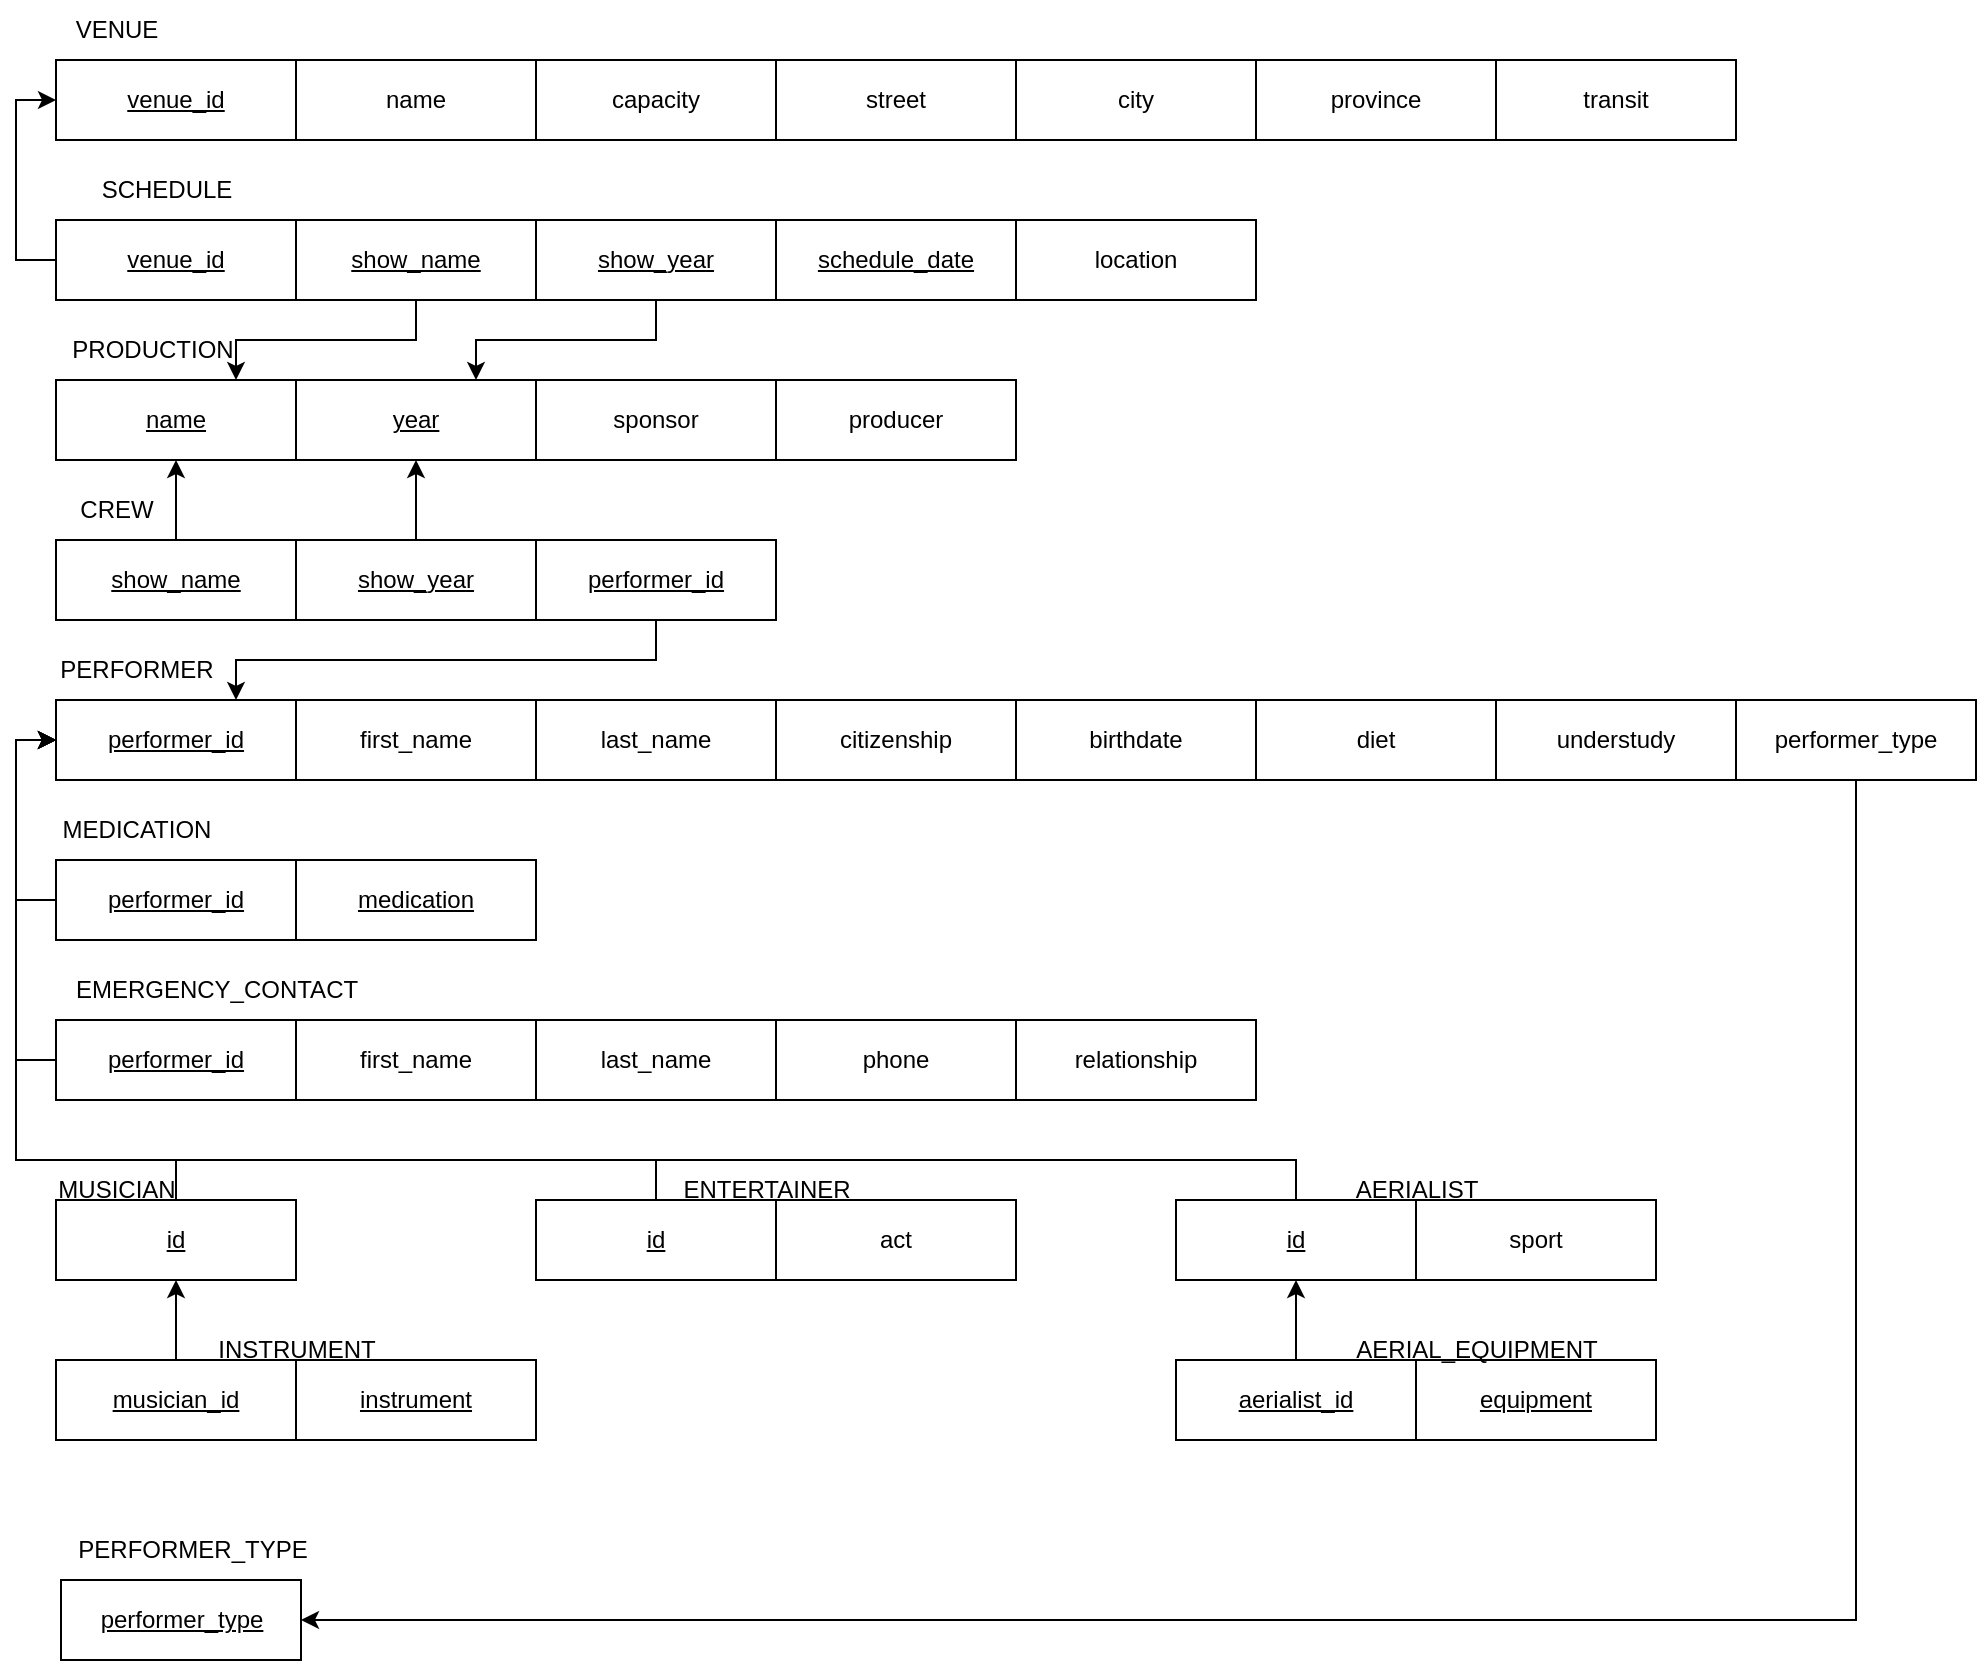 <mxfile version="21.8.2" type="device">
  <diagram name="Page-1" id="vdtrf7RW4AtSxyo4fnbC">
    <mxGraphModel dx="1036" dy="614" grid="1" gridSize="10" guides="1" tooltips="1" connect="1" arrows="1" fold="1" page="1" pageScale="1" pageWidth="850" pageHeight="1100" math="0" shadow="0">
      <root>
        <mxCell id="0" />
        <mxCell id="1" parent="0" />
        <mxCell id="RCJvMqMgaeHjAZwMG_OY-54" value="&lt;u&gt;performer_id&lt;/u&gt;" style="rounded=0;whiteSpace=wrap;html=1;" parent="1" vertex="1">
          <mxGeometry x="40" y="360" width="120" height="40" as="geometry" />
        </mxCell>
        <mxCell id="RCJvMqMgaeHjAZwMG_OY-55" value="first_name" style="rounded=0;whiteSpace=wrap;html=1;" parent="1" vertex="1">
          <mxGeometry x="160" y="360" width="120" height="40" as="geometry" />
        </mxCell>
        <mxCell id="RCJvMqMgaeHjAZwMG_OY-56" value="last_name" style="rounded=0;whiteSpace=wrap;html=1;" parent="1" vertex="1">
          <mxGeometry x="280" y="360" width="120" height="40" as="geometry" />
        </mxCell>
        <mxCell id="RCJvMqMgaeHjAZwMG_OY-57" value="citizenship" style="rounded=0;whiteSpace=wrap;html=1;" parent="1" vertex="1">
          <mxGeometry x="400" y="360" width="120" height="40" as="geometry" />
        </mxCell>
        <mxCell id="RCJvMqMgaeHjAZwMG_OY-58" value="birthdate" style="rounded=0;whiteSpace=wrap;html=1;" parent="1" vertex="1">
          <mxGeometry x="520" y="360" width="120" height="40" as="geometry" />
        </mxCell>
        <mxCell id="RCJvMqMgaeHjAZwMG_OY-59" value="diet" style="rounded=0;whiteSpace=wrap;html=1;" parent="1" vertex="1">
          <mxGeometry x="640" y="360" width="120" height="40" as="geometry" />
        </mxCell>
        <mxCell id="RCJvMqMgaeHjAZwMG_OY-60" value="understudy" style="rounded=0;whiteSpace=wrap;html=1;" parent="1" vertex="1">
          <mxGeometry x="760" y="360" width="120" height="40" as="geometry" />
        </mxCell>
        <mxCell id="RCJvMqMgaeHjAZwMG_OY-130" style="edgeStyle=orthogonalEdgeStyle;rounded=0;orthogonalLoop=1;jettySize=auto;html=1;exitX=0.5;exitY=1;exitDx=0;exitDy=0;entryX=1;entryY=0.5;entryDx=0;entryDy=0;" parent="1" source="RCJvMqMgaeHjAZwMG_OY-61" target="RCJvMqMgaeHjAZwMG_OY-128" edge="1">
          <mxGeometry relative="1" as="geometry" />
        </mxCell>
        <mxCell id="RCJvMqMgaeHjAZwMG_OY-61" value="performer_type" style="rounded=0;whiteSpace=wrap;html=1;" parent="1" vertex="1">
          <mxGeometry x="880" y="360" width="120" height="40" as="geometry" />
        </mxCell>
        <mxCell id="RCJvMqMgaeHjAZwMG_OY-62" value="&lt;u&gt;venue_id&lt;/u&gt;" style="rounded=0;whiteSpace=wrap;html=1;" parent="1" vertex="1">
          <mxGeometry x="40" y="40" width="120" height="40" as="geometry" />
        </mxCell>
        <mxCell id="RCJvMqMgaeHjAZwMG_OY-63" value="name&lt;br&gt;" style="rounded=0;whiteSpace=wrap;html=1;" parent="1" vertex="1">
          <mxGeometry x="160" y="40" width="120" height="40" as="geometry" />
        </mxCell>
        <mxCell id="RCJvMqMgaeHjAZwMG_OY-64" value="capacity" style="rounded=0;whiteSpace=wrap;html=1;" parent="1" vertex="1">
          <mxGeometry x="280" y="40" width="120" height="40" as="geometry" />
        </mxCell>
        <mxCell id="RCJvMqMgaeHjAZwMG_OY-65" value="street" style="rounded=0;whiteSpace=wrap;html=1;" parent="1" vertex="1">
          <mxGeometry x="400" y="40" width="120" height="40" as="geometry" />
        </mxCell>
        <mxCell id="RCJvMqMgaeHjAZwMG_OY-66" value="city" style="rounded=0;whiteSpace=wrap;html=1;" parent="1" vertex="1">
          <mxGeometry x="520" y="40" width="120" height="40" as="geometry" />
        </mxCell>
        <mxCell id="RCJvMqMgaeHjAZwMG_OY-67" value="province" style="rounded=0;whiteSpace=wrap;html=1;" parent="1" vertex="1">
          <mxGeometry x="640" y="40" width="120" height="40" as="geometry" />
        </mxCell>
        <mxCell id="RCJvMqMgaeHjAZwMG_OY-68" value="transit" style="rounded=0;whiteSpace=wrap;html=1;" parent="1" vertex="1">
          <mxGeometry x="760" y="40" width="120" height="40" as="geometry" />
        </mxCell>
        <mxCell id="RCJvMqMgaeHjAZwMG_OY-69" value="&lt;u&gt;name&lt;/u&gt;" style="rounded=0;whiteSpace=wrap;html=1;" parent="1" vertex="1">
          <mxGeometry x="40" y="200" width="120" height="40" as="geometry" />
        </mxCell>
        <mxCell id="RCJvMqMgaeHjAZwMG_OY-70" value="&lt;u&gt;year&lt;/u&gt;" style="rounded=0;whiteSpace=wrap;html=1;" parent="1" vertex="1">
          <mxGeometry x="160" y="200" width="120" height="40" as="geometry" />
        </mxCell>
        <mxCell id="RCJvMqMgaeHjAZwMG_OY-71" value="sponsor" style="rounded=0;whiteSpace=wrap;html=1;" parent="1" vertex="1">
          <mxGeometry x="280" y="200" width="120" height="40" as="geometry" />
        </mxCell>
        <mxCell id="RCJvMqMgaeHjAZwMG_OY-72" value="producer" style="rounded=0;whiteSpace=wrap;html=1;" parent="1" vertex="1">
          <mxGeometry x="400" y="200" width="120" height="40" as="geometry" />
        </mxCell>
        <mxCell id="RCJvMqMgaeHjAZwMG_OY-113" style="edgeStyle=orthogonalEdgeStyle;rounded=0;orthogonalLoop=1;jettySize=auto;html=1;exitX=0;exitY=0.5;exitDx=0;exitDy=0;entryX=0;entryY=0.5;entryDx=0;entryDy=0;" parent="1" source="RCJvMqMgaeHjAZwMG_OY-73" target="RCJvMqMgaeHjAZwMG_OY-54" edge="1">
          <mxGeometry relative="1" as="geometry">
            <mxPoint x="20" y="460" as="targetPoint" />
          </mxGeometry>
        </mxCell>
        <mxCell id="RCJvMqMgaeHjAZwMG_OY-73" value="&lt;u&gt;performer_id&lt;/u&gt;" style="rounded=0;whiteSpace=wrap;html=1;" parent="1" vertex="1">
          <mxGeometry x="40" y="440" width="120" height="40" as="geometry" />
        </mxCell>
        <mxCell id="RCJvMqMgaeHjAZwMG_OY-74" value="&lt;u&gt;medication&lt;/u&gt;" style="rounded=0;whiteSpace=wrap;html=1;" parent="1" vertex="1">
          <mxGeometry x="160" y="440" width="120" height="40" as="geometry" />
        </mxCell>
        <mxCell id="RCJvMqMgaeHjAZwMG_OY-114" style="edgeStyle=orthogonalEdgeStyle;rounded=0;orthogonalLoop=1;jettySize=auto;html=1;exitX=0;exitY=0.5;exitDx=0;exitDy=0;entryX=0;entryY=0.5;entryDx=0;entryDy=0;" parent="1" source="RCJvMqMgaeHjAZwMG_OY-75" target="RCJvMqMgaeHjAZwMG_OY-54" edge="1">
          <mxGeometry relative="1" as="geometry">
            <mxPoint x="20" y="540" as="targetPoint" />
          </mxGeometry>
        </mxCell>
        <mxCell id="RCJvMqMgaeHjAZwMG_OY-75" value="&lt;u&gt;performer_id&lt;/u&gt;" style="rounded=0;whiteSpace=wrap;html=1;" parent="1" vertex="1">
          <mxGeometry x="40" y="520" width="120" height="40" as="geometry" />
        </mxCell>
        <mxCell id="RCJvMqMgaeHjAZwMG_OY-76" value="first_name" style="rounded=0;whiteSpace=wrap;html=1;" parent="1" vertex="1">
          <mxGeometry x="160" y="520" width="120" height="40" as="geometry" />
        </mxCell>
        <mxCell id="RCJvMqMgaeHjAZwMG_OY-77" value="last_name" style="rounded=0;whiteSpace=wrap;html=1;" parent="1" vertex="1">
          <mxGeometry x="280" y="520" width="120" height="40" as="geometry" />
        </mxCell>
        <mxCell id="RCJvMqMgaeHjAZwMG_OY-78" value="phone" style="rounded=0;whiteSpace=wrap;html=1;" parent="1" vertex="1">
          <mxGeometry x="400" y="520" width="120" height="40" as="geometry" />
        </mxCell>
        <mxCell id="RCJvMqMgaeHjAZwMG_OY-79" value="relationship" style="rounded=0;whiteSpace=wrap;html=1;" parent="1" vertex="1">
          <mxGeometry x="520" y="520" width="120" height="40" as="geometry" />
        </mxCell>
        <mxCell id="RCJvMqMgaeHjAZwMG_OY-115" style="edgeStyle=orthogonalEdgeStyle;rounded=0;orthogonalLoop=1;jettySize=auto;html=1;exitX=0;exitY=0.5;exitDx=0;exitDy=0;entryX=0;entryY=0.5;entryDx=0;entryDy=0;" parent="1" source="RCJvMqMgaeHjAZwMG_OY-80" target="RCJvMqMgaeHjAZwMG_OY-62" edge="1">
          <mxGeometry relative="1" as="geometry" />
        </mxCell>
        <mxCell id="RCJvMqMgaeHjAZwMG_OY-80" value="&lt;u&gt;venue_id&lt;/u&gt;" style="rounded=0;whiteSpace=wrap;html=1;" parent="1" vertex="1">
          <mxGeometry x="40" y="120" width="120" height="40" as="geometry" />
        </mxCell>
        <mxCell id="RCJvMqMgaeHjAZwMG_OY-118" style="edgeStyle=orthogonalEdgeStyle;rounded=0;orthogonalLoop=1;jettySize=auto;html=1;exitX=0.5;exitY=1;exitDx=0;exitDy=0;entryX=0.75;entryY=0;entryDx=0;entryDy=0;" parent="1" source="RCJvMqMgaeHjAZwMG_OY-81" target="RCJvMqMgaeHjAZwMG_OY-69" edge="1">
          <mxGeometry relative="1" as="geometry" />
        </mxCell>
        <mxCell id="RCJvMqMgaeHjAZwMG_OY-81" value="&lt;u&gt;show_name&lt;/u&gt;" style="rounded=0;whiteSpace=wrap;html=1;" parent="1" vertex="1">
          <mxGeometry x="160" y="120" width="120" height="40" as="geometry" />
        </mxCell>
        <mxCell id="RCJvMqMgaeHjAZwMG_OY-119" style="edgeStyle=orthogonalEdgeStyle;rounded=0;orthogonalLoop=1;jettySize=auto;html=1;exitX=0.5;exitY=1;exitDx=0;exitDy=0;entryX=0.75;entryY=0;entryDx=0;entryDy=0;" parent="1" source="RCJvMqMgaeHjAZwMG_OY-82" target="RCJvMqMgaeHjAZwMG_OY-70" edge="1">
          <mxGeometry relative="1" as="geometry" />
        </mxCell>
        <mxCell id="RCJvMqMgaeHjAZwMG_OY-82" value="&lt;u&gt;show_year&lt;/u&gt;" style="rounded=0;whiteSpace=wrap;html=1;" parent="1" vertex="1">
          <mxGeometry x="280" y="120" width="120" height="40" as="geometry" />
        </mxCell>
        <mxCell id="RCJvMqMgaeHjAZwMG_OY-83" value="&lt;u&gt;schedule_date&lt;/u&gt;" style="rounded=0;whiteSpace=wrap;html=1;" parent="1" vertex="1">
          <mxGeometry x="400" y="120" width="120" height="40" as="geometry" />
        </mxCell>
        <mxCell id="RCJvMqMgaeHjAZwMG_OY-84" value="location" style="rounded=0;whiteSpace=wrap;html=1;" parent="1" vertex="1">
          <mxGeometry x="520" y="120" width="120" height="40" as="geometry" />
        </mxCell>
        <mxCell id="RCJvMqMgaeHjAZwMG_OY-108" style="edgeStyle=orthogonalEdgeStyle;rounded=0;orthogonalLoop=1;jettySize=auto;html=1;exitX=0.5;exitY=0;exitDx=0;exitDy=0;entryX=0;entryY=0.5;entryDx=0;entryDy=0;" parent="1" source="RCJvMqMgaeHjAZwMG_OY-85" target="RCJvMqMgaeHjAZwMG_OY-54" edge="1">
          <mxGeometry relative="1" as="geometry">
            <Array as="points">
              <mxPoint x="100" y="590" />
              <mxPoint x="20" y="590" />
              <mxPoint x="20" y="380" />
            </Array>
          </mxGeometry>
        </mxCell>
        <mxCell id="RCJvMqMgaeHjAZwMG_OY-85" value="&lt;u&gt;id&lt;/u&gt;" style="rounded=0;whiteSpace=wrap;html=1;" parent="1" vertex="1">
          <mxGeometry x="40" y="610" width="120" height="40" as="geometry" />
        </mxCell>
        <mxCell id="RCJvMqMgaeHjAZwMG_OY-109" style="edgeStyle=orthogonalEdgeStyle;rounded=0;orthogonalLoop=1;jettySize=auto;html=1;exitX=0.5;exitY=0;exitDx=0;exitDy=0;entryX=0;entryY=0.5;entryDx=0;entryDy=0;" parent="1" source="RCJvMqMgaeHjAZwMG_OY-86" target="RCJvMqMgaeHjAZwMG_OY-54" edge="1">
          <mxGeometry relative="1" as="geometry">
            <Array as="points">
              <mxPoint x="340" y="590" />
              <mxPoint x="20" y="590" />
              <mxPoint x="20" y="380" />
            </Array>
          </mxGeometry>
        </mxCell>
        <mxCell id="RCJvMqMgaeHjAZwMG_OY-86" value="&lt;u&gt;id&lt;/u&gt;" style="rounded=0;whiteSpace=wrap;html=1;" parent="1" vertex="1">
          <mxGeometry x="280" y="610" width="120" height="40" as="geometry" />
        </mxCell>
        <mxCell id="RCJvMqMgaeHjAZwMG_OY-87" value="act" style="rounded=0;whiteSpace=wrap;html=1;" parent="1" vertex="1">
          <mxGeometry x="400" y="610" width="120" height="40" as="geometry" />
        </mxCell>
        <mxCell id="RCJvMqMgaeHjAZwMG_OY-110" style="edgeStyle=orthogonalEdgeStyle;rounded=0;orthogonalLoop=1;jettySize=auto;html=1;exitX=0.5;exitY=0;exitDx=0;exitDy=0;entryX=0;entryY=0.5;entryDx=0;entryDy=0;" parent="1" source="RCJvMqMgaeHjAZwMG_OY-88" target="RCJvMqMgaeHjAZwMG_OY-54" edge="1">
          <mxGeometry relative="1" as="geometry">
            <Array as="points">
              <mxPoint x="660" y="590" />
              <mxPoint x="20" y="590" />
              <mxPoint x="20" y="380" />
            </Array>
          </mxGeometry>
        </mxCell>
        <mxCell id="RCJvMqMgaeHjAZwMG_OY-88" value="&lt;u&gt;id&lt;/u&gt;" style="rounded=0;whiteSpace=wrap;html=1;" parent="1" vertex="1">
          <mxGeometry x="600" y="610" width="120" height="40" as="geometry" />
        </mxCell>
        <mxCell id="RCJvMqMgaeHjAZwMG_OY-89" value="sport" style="rounded=0;whiteSpace=wrap;html=1;" parent="1" vertex="1">
          <mxGeometry x="720" y="610" width="120" height="40" as="geometry" />
        </mxCell>
        <mxCell id="RCJvMqMgaeHjAZwMG_OY-106" style="edgeStyle=orthogonalEdgeStyle;rounded=0;orthogonalLoop=1;jettySize=auto;html=1;exitX=0.5;exitY=0;exitDx=0;exitDy=0;entryX=0.5;entryY=1;entryDx=0;entryDy=0;" parent="1" source="RCJvMqMgaeHjAZwMG_OY-90" target="RCJvMqMgaeHjAZwMG_OY-85" edge="1">
          <mxGeometry relative="1" as="geometry" />
        </mxCell>
        <mxCell id="RCJvMqMgaeHjAZwMG_OY-90" value="&lt;u&gt;musician_id&lt;/u&gt;" style="rounded=0;whiteSpace=wrap;html=1;" parent="1" vertex="1">
          <mxGeometry x="40" y="690" width="120" height="40" as="geometry" />
        </mxCell>
        <mxCell id="RCJvMqMgaeHjAZwMG_OY-91" value="&lt;u&gt;instrument&lt;/u&gt;" style="rounded=0;whiteSpace=wrap;html=1;" parent="1" vertex="1">
          <mxGeometry x="160" y="690" width="120" height="40" as="geometry" />
        </mxCell>
        <mxCell id="RCJvMqMgaeHjAZwMG_OY-107" style="edgeStyle=orthogonalEdgeStyle;rounded=0;orthogonalLoop=1;jettySize=auto;html=1;exitX=0.5;exitY=0;exitDx=0;exitDy=0;entryX=0.5;entryY=1;entryDx=0;entryDy=0;" parent="1" source="RCJvMqMgaeHjAZwMG_OY-92" target="RCJvMqMgaeHjAZwMG_OY-88" edge="1">
          <mxGeometry relative="1" as="geometry" />
        </mxCell>
        <mxCell id="RCJvMqMgaeHjAZwMG_OY-92" value="&lt;u&gt;aerialist_id&lt;/u&gt;" style="rounded=0;whiteSpace=wrap;html=1;" parent="1" vertex="1">
          <mxGeometry x="600" y="690" width="120" height="40" as="geometry" />
        </mxCell>
        <mxCell id="RCJvMqMgaeHjAZwMG_OY-93" value="&lt;u&gt;equipment&lt;/u&gt;" style="rounded=0;whiteSpace=wrap;html=1;" parent="1" vertex="1">
          <mxGeometry x="720" y="690" width="120" height="40" as="geometry" />
        </mxCell>
        <mxCell id="RCJvMqMgaeHjAZwMG_OY-94" value="VENUE" style="text;html=1;align=center;verticalAlign=middle;resizable=0;points=[];autosize=1;strokeColor=none;fillColor=none;fontStyle=0" parent="1" vertex="1">
          <mxGeometry x="40" y="10" width="60" height="30" as="geometry" />
        </mxCell>
        <mxCell id="RCJvMqMgaeHjAZwMG_OY-95" value="PRODUCTION" style="text;html=1;align=center;verticalAlign=middle;resizable=0;points=[];autosize=1;strokeColor=none;fillColor=none;" parent="1" vertex="1">
          <mxGeometry x="37.5" y="170" width="100" height="30" as="geometry" />
        </mxCell>
        <mxCell id="RCJvMqMgaeHjAZwMG_OY-96" value="PERFORMER" style="text;html=1;align=center;verticalAlign=middle;resizable=0;points=[];autosize=1;strokeColor=none;fillColor=none;" parent="1" vertex="1">
          <mxGeometry x="30" y="330" width="100" height="30" as="geometry" />
        </mxCell>
        <mxCell id="RCJvMqMgaeHjAZwMG_OY-97" value="MEDICATION" style="text;html=1;align=center;verticalAlign=middle;resizable=0;points=[];autosize=1;strokeColor=none;fillColor=none;" parent="1" vertex="1">
          <mxGeometry x="30" y="410" width="100" height="30" as="geometry" />
        </mxCell>
        <mxCell id="RCJvMqMgaeHjAZwMG_OY-98" value="EMERGENCY_CONTACT" style="text;html=1;align=center;verticalAlign=middle;resizable=0;points=[];autosize=1;strokeColor=none;fillColor=none;" parent="1" vertex="1">
          <mxGeometry x="40" y="490" width="160" height="30" as="geometry" />
        </mxCell>
        <mxCell id="RCJvMqMgaeHjAZwMG_OY-99" value="SCHEDULE" style="text;html=1;align=center;verticalAlign=middle;resizable=0;points=[];autosize=1;strokeColor=none;fillColor=none;" parent="1" vertex="1">
          <mxGeometry x="50" y="90" width="90" height="30" as="geometry" />
        </mxCell>
        <mxCell id="RCJvMqMgaeHjAZwMG_OY-100" value="MUSICIAN" style="text;html=1;align=center;verticalAlign=middle;resizable=0;points=[];autosize=1;strokeColor=none;fillColor=none;" parent="1" vertex="1">
          <mxGeometry x="30" y="590" width="80" height="30" as="geometry" />
        </mxCell>
        <mxCell id="RCJvMqMgaeHjAZwMG_OY-101" value="ENTERTAINER" style="text;html=1;align=center;verticalAlign=middle;resizable=0;points=[];autosize=1;strokeColor=none;fillColor=none;" parent="1" vertex="1">
          <mxGeometry x="340" y="590" width="110" height="30" as="geometry" />
        </mxCell>
        <mxCell id="RCJvMqMgaeHjAZwMG_OY-102" value="AERIALIST" style="text;html=1;align=center;verticalAlign=middle;resizable=0;points=[];autosize=1;strokeColor=none;fillColor=none;" parent="1" vertex="1">
          <mxGeometry x="680" y="590" width="80" height="30" as="geometry" />
        </mxCell>
        <mxCell id="RCJvMqMgaeHjAZwMG_OY-103" value="INSTRUMENT" style="text;html=1;align=center;verticalAlign=middle;resizable=0;points=[];autosize=1;strokeColor=none;fillColor=none;" parent="1" vertex="1">
          <mxGeometry x="110" y="670" width="100" height="30" as="geometry" />
        </mxCell>
        <mxCell id="RCJvMqMgaeHjAZwMG_OY-104" value="AERIAL_EQUIPMENT" style="text;html=1;align=center;verticalAlign=middle;resizable=0;points=[];autosize=1;strokeColor=none;fillColor=none;" parent="1" vertex="1">
          <mxGeometry x="680" y="670" width="140" height="30" as="geometry" />
        </mxCell>
        <mxCell id="RCJvMqMgaeHjAZwMG_OY-125" style="edgeStyle=orthogonalEdgeStyle;rounded=0;orthogonalLoop=1;jettySize=auto;html=1;exitX=0.5;exitY=0;exitDx=0;exitDy=0;entryX=0.5;entryY=1;entryDx=0;entryDy=0;" parent="1" source="RCJvMqMgaeHjAZwMG_OY-120" target="RCJvMqMgaeHjAZwMG_OY-69" edge="1">
          <mxGeometry relative="1" as="geometry" />
        </mxCell>
        <mxCell id="RCJvMqMgaeHjAZwMG_OY-120" value="&lt;u&gt;show_name&lt;/u&gt;" style="rounded=0;whiteSpace=wrap;html=1;" parent="1" vertex="1">
          <mxGeometry x="40" y="280" width="120" height="40" as="geometry" />
        </mxCell>
        <mxCell id="RCJvMqMgaeHjAZwMG_OY-126" style="edgeStyle=orthogonalEdgeStyle;rounded=0;orthogonalLoop=1;jettySize=auto;html=1;exitX=0.5;exitY=0;exitDx=0;exitDy=0;entryX=0.5;entryY=1;entryDx=0;entryDy=0;" parent="1" source="RCJvMqMgaeHjAZwMG_OY-121" target="RCJvMqMgaeHjAZwMG_OY-70" edge="1">
          <mxGeometry relative="1" as="geometry" />
        </mxCell>
        <mxCell id="RCJvMqMgaeHjAZwMG_OY-121" value="&lt;u&gt;show_year&lt;/u&gt;" style="rounded=0;whiteSpace=wrap;html=1;" parent="1" vertex="1">
          <mxGeometry x="160" y="280" width="120" height="40" as="geometry" />
        </mxCell>
        <mxCell id="RCJvMqMgaeHjAZwMG_OY-127" style="edgeStyle=orthogonalEdgeStyle;rounded=0;orthogonalLoop=1;jettySize=auto;html=1;exitX=0.5;exitY=1;exitDx=0;exitDy=0;entryX=0.75;entryY=0;entryDx=0;entryDy=0;" parent="1" source="RCJvMqMgaeHjAZwMG_OY-122" target="RCJvMqMgaeHjAZwMG_OY-54" edge="1">
          <mxGeometry relative="1" as="geometry" />
        </mxCell>
        <mxCell id="RCJvMqMgaeHjAZwMG_OY-122" value="&lt;u&gt;performer_id&lt;/u&gt;" style="rounded=0;whiteSpace=wrap;html=1;" parent="1" vertex="1">
          <mxGeometry x="280" y="280" width="120" height="40" as="geometry" />
        </mxCell>
        <mxCell id="RCJvMqMgaeHjAZwMG_OY-123" value="CREW" style="text;html=1;align=center;verticalAlign=middle;resizable=0;points=[];autosize=1;strokeColor=none;fillColor=none;" parent="1" vertex="1">
          <mxGeometry x="40" y="250" width="60" height="30" as="geometry" />
        </mxCell>
        <mxCell id="RCJvMqMgaeHjAZwMG_OY-128" value="&lt;u&gt;performer_type&lt;/u&gt;" style="rounded=0;whiteSpace=wrap;html=1;" parent="1" vertex="1">
          <mxGeometry x="42.5" y="800" width="120" height="40" as="geometry" />
        </mxCell>
        <mxCell id="RCJvMqMgaeHjAZwMG_OY-129" value="PERFORMER_TYPE" style="text;html=1;align=center;verticalAlign=middle;resizable=0;points=[];autosize=1;strokeColor=none;fillColor=none;" parent="1" vertex="1">
          <mxGeometry x="37.5" y="770" width="140" height="30" as="geometry" />
        </mxCell>
      </root>
    </mxGraphModel>
  </diagram>
</mxfile>
